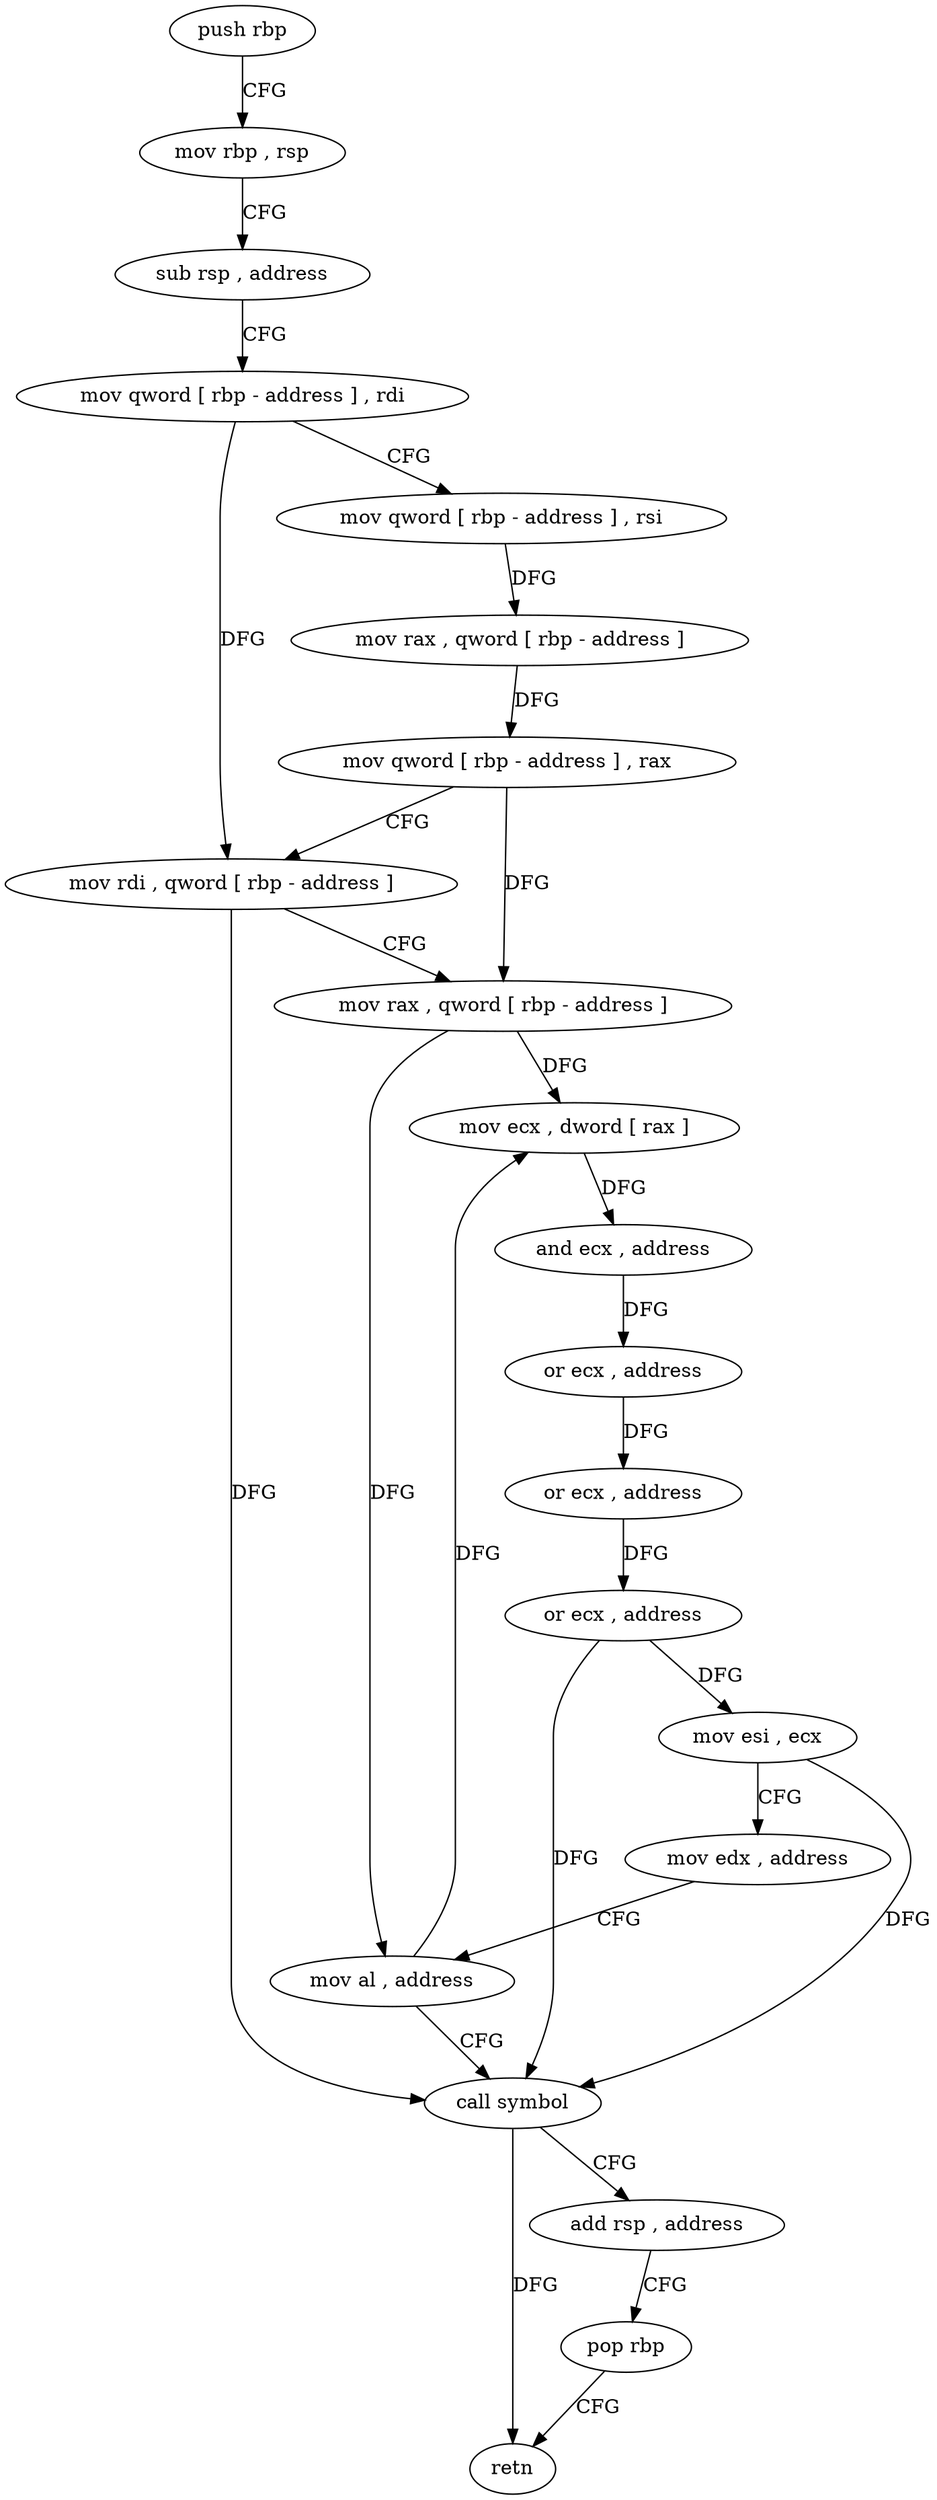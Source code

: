 digraph "func" {
"4288368" [label = "push rbp" ]
"4288369" [label = "mov rbp , rsp" ]
"4288372" [label = "sub rsp , address" ]
"4288376" [label = "mov qword [ rbp - address ] , rdi" ]
"4288380" [label = "mov qword [ rbp - address ] , rsi" ]
"4288384" [label = "mov rax , qword [ rbp - address ]" ]
"4288388" [label = "mov qword [ rbp - address ] , rax" ]
"4288392" [label = "mov rdi , qword [ rbp - address ]" ]
"4288396" [label = "mov rax , qword [ rbp - address ]" ]
"4288400" [label = "mov ecx , dword [ rax ]" ]
"4288402" [label = "and ecx , address" ]
"4288405" [label = "or ecx , address" ]
"4288408" [label = "or ecx , address" ]
"4288411" [label = "or ecx , address" ]
"4288417" [label = "mov esi , ecx" ]
"4288419" [label = "mov edx , address" ]
"4288424" [label = "mov al , address" ]
"4288426" [label = "call symbol" ]
"4288431" [label = "add rsp , address" ]
"4288435" [label = "pop rbp" ]
"4288436" [label = "retn" ]
"4288368" -> "4288369" [ label = "CFG" ]
"4288369" -> "4288372" [ label = "CFG" ]
"4288372" -> "4288376" [ label = "CFG" ]
"4288376" -> "4288380" [ label = "CFG" ]
"4288376" -> "4288392" [ label = "DFG" ]
"4288380" -> "4288384" [ label = "DFG" ]
"4288384" -> "4288388" [ label = "DFG" ]
"4288388" -> "4288392" [ label = "CFG" ]
"4288388" -> "4288396" [ label = "DFG" ]
"4288392" -> "4288396" [ label = "CFG" ]
"4288392" -> "4288426" [ label = "DFG" ]
"4288396" -> "4288400" [ label = "DFG" ]
"4288396" -> "4288424" [ label = "DFG" ]
"4288400" -> "4288402" [ label = "DFG" ]
"4288402" -> "4288405" [ label = "DFG" ]
"4288405" -> "4288408" [ label = "DFG" ]
"4288408" -> "4288411" [ label = "DFG" ]
"4288411" -> "4288417" [ label = "DFG" ]
"4288411" -> "4288426" [ label = "DFG" ]
"4288417" -> "4288419" [ label = "CFG" ]
"4288417" -> "4288426" [ label = "DFG" ]
"4288419" -> "4288424" [ label = "CFG" ]
"4288424" -> "4288426" [ label = "CFG" ]
"4288424" -> "4288400" [ label = "DFG" ]
"4288426" -> "4288431" [ label = "CFG" ]
"4288426" -> "4288436" [ label = "DFG" ]
"4288431" -> "4288435" [ label = "CFG" ]
"4288435" -> "4288436" [ label = "CFG" ]
}
